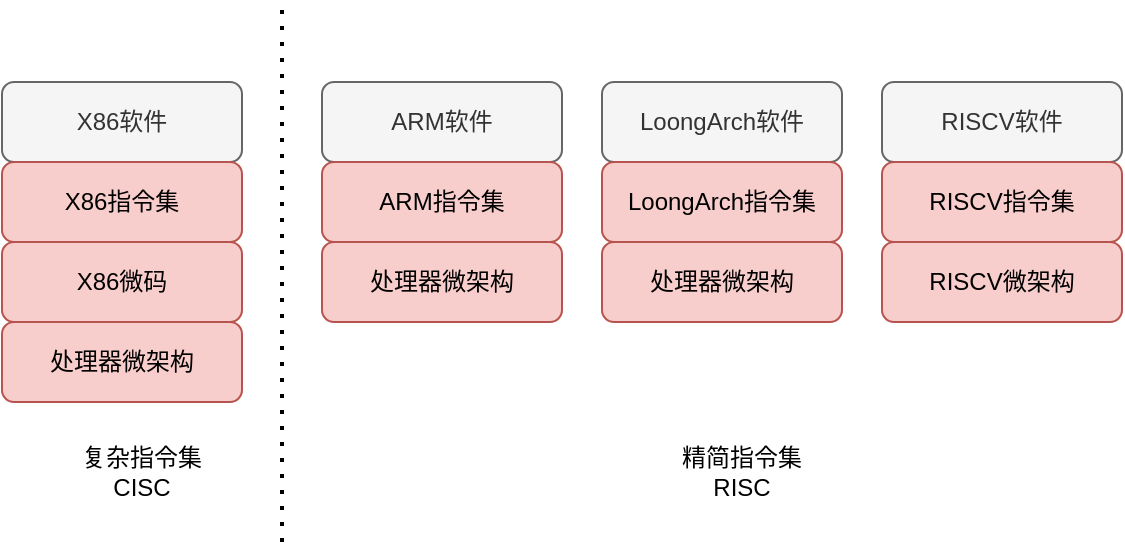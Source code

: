 <mxfile>
    <diagram id="13RKgEuzSnnNNbaPCgzo" name="第 1 页">
        <mxGraphModel dx="1034" dy="708" grid="1" gridSize="10" guides="1" tooltips="1" connect="1" arrows="1" fold="1" page="1" pageScale="1" pageWidth="827" pageHeight="1169" math="0" shadow="0">
            <root>
                <mxCell id="0"/>
                <mxCell id="1" parent="0"/>
                <mxCell id="2" value="X86软件" style="rounded=1;whiteSpace=wrap;html=1;fillColor=#f5f5f5;fontColor=#333333;strokeColor=#666666;" vertex="1" parent="1">
                    <mxGeometry x="80" y="280" width="120" height="40" as="geometry"/>
                </mxCell>
                <mxCell id="3" value="X86指令集" style="rounded=1;whiteSpace=wrap;html=1;fillColor=#f8cecc;strokeColor=#b85450;" vertex="1" parent="1">
                    <mxGeometry x="80" y="320" width="120" height="40" as="geometry"/>
                </mxCell>
                <mxCell id="4" value="X86微码" style="rounded=1;whiteSpace=wrap;html=1;fillColor=#f8cecc;strokeColor=#b85450;" vertex="1" parent="1">
                    <mxGeometry x="80" y="360" width="120" height="40" as="geometry"/>
                </mxCell>
                <mxCell id="5" value="处理器微架构" style="rounded=1;whiteSpace=wrap;html=1;fillColor=#f8cecc;strokeColor=#b85450;" vertex="1" parent="1">
                    <mxGeometry x="80" y="400" width="120" height="40" as="geometry"/>
                </mxCell>
                <mxCell id="8" value="ARM软件" style="rounded=1;whiteSpace=wrap;html=1;fillColor=#f5f5f5;fontColor=#333333;strokeColor=#666666;" vertex="1" parent="1">
                    <mxGeometry x="240" y="280" width="120" height="40" as="geometry"/>
                </mxCell>
                <mxCell id="9" value="ARM指令集" style="rounded=1;whiteSpace=wrap;html=1;fillColor=#f8cecc;strokeColor=#b85450;" vertex="1" parent="1">
                    <mxGeometry x="240" y="320" width="120" height="40" as="geometry"/>
                </mxCell>
                <mxCell id="10" value="处理器微架构" style="rounded=1;whiteSpace=wrap;html=1;fillColor=#f8cecc;strokeColor=#b85450;" vertex="1" parent="1">
                    <mxGeometry x="240" y="360" width="120" height="40" as="geometry"/>
                </mxCell>
                <mxCell id="12" value="LoongArch软件" style="rounded=1;whiteSpace=wrap;html=1;fillColor=#f5f5f5;fontColor=#333333;strokeColor=#666666;" vertex="1" parent="1">
                    <mxGeometry x="380" y="280" width="120" height="40" as="geometry"/>
                </mxCell>
                <mxCell id="13" value="LoongArch指令集" style="rounded=1;whiteSpace=wrap;html=1;fillColor=#f8cecc;strokeColor=#b85450;" vertex="1" parent="1">
                    <mxGeometry x="380" y="320" width="120" height="40" as="geometry"/>
                </mxCell>
                <mxCell id="14" value="处理器微架构" style="rounded=1;whiteSpace=wrap;html=1;fillColor=#f8cecc;strokeColor=#b85450;" vertex="1" parent="1">
                    <mxGeometry x="380" y="360" width="120" height="40" as="geometry"/>
                </mxCell>
                <mxCell id="16" value="RISCV软件" style="rounded=1;whiteSpace=wrap;html=1;fillColor=#f5f5f5;fontColor=#333333;strokeColor=#666666;" vertex="1" parent="1">
                    <mxGeometry x="520" y="280" width="120" height="40" as="geometry"/>
                </mxCell>
                <mxCell id="17" value="RISCV指令集" style="rounded=1;whiteSpace=wrap;html=1;fillColor=#f8cecc;strokeColor=#b85450;" vertex="1" parent="1">
                    <mxGeometry x="520" y="320" width="120" height="40" as="geometry"/>
                </mxCell>
                <mxCell id="18" value="RISCV微架构" style="rounded=1;whiteSpace=wrap;html=1;fillColor=#f8cecc;strokeColor=#b85450;" vertex="1" parent="1">
                    <mxGeometry x="520" y="360" width="120" height="40" as="geometry"/>
                </mxCell>
                <mxCell id="20" value="" style="endArrow=none;dashed=1;html=1;dashPattern=1 3;strokeWidth=2;" edge="1" parent="1">
                    <mxGeometry width="50" height="50" relative="1" as="geometry">
                        <mxPoint x="220" y="510" as="sourcePoint"/>
                        <mxPoint x="220" y="240" as="targetPoint"/>
                    </mxGeometry>
                </mxCell>
                <mxCell id="21" value="复杂指令集&lt;br&gt;CISC" style="text;html=1;strokeColor=none;fillColor=none;align=center;verticalAlign=middle;whiteSpace=wrap;rounded=0;" vertex="1" parent="1">
                    <mxGeometry x="110" y="460" width="80" height="30" as="geometry"/>
                </mxCell>
                <mxCell id="22" value="精简指令集&lt;br&gt;RISC" style="text;html=1;strokeColor=none;fillColor=none;align=center;verticalAlign=middle;whiteSpace=wrap;rounded=0;" vertex="1" parent="1">
                    <mxGeometry x="410" y="460" width="80" height="30" as="geometry"/>
                </mxCell>
            </root>
        </mxGraphModel>
    </diagram>
</mxfile>